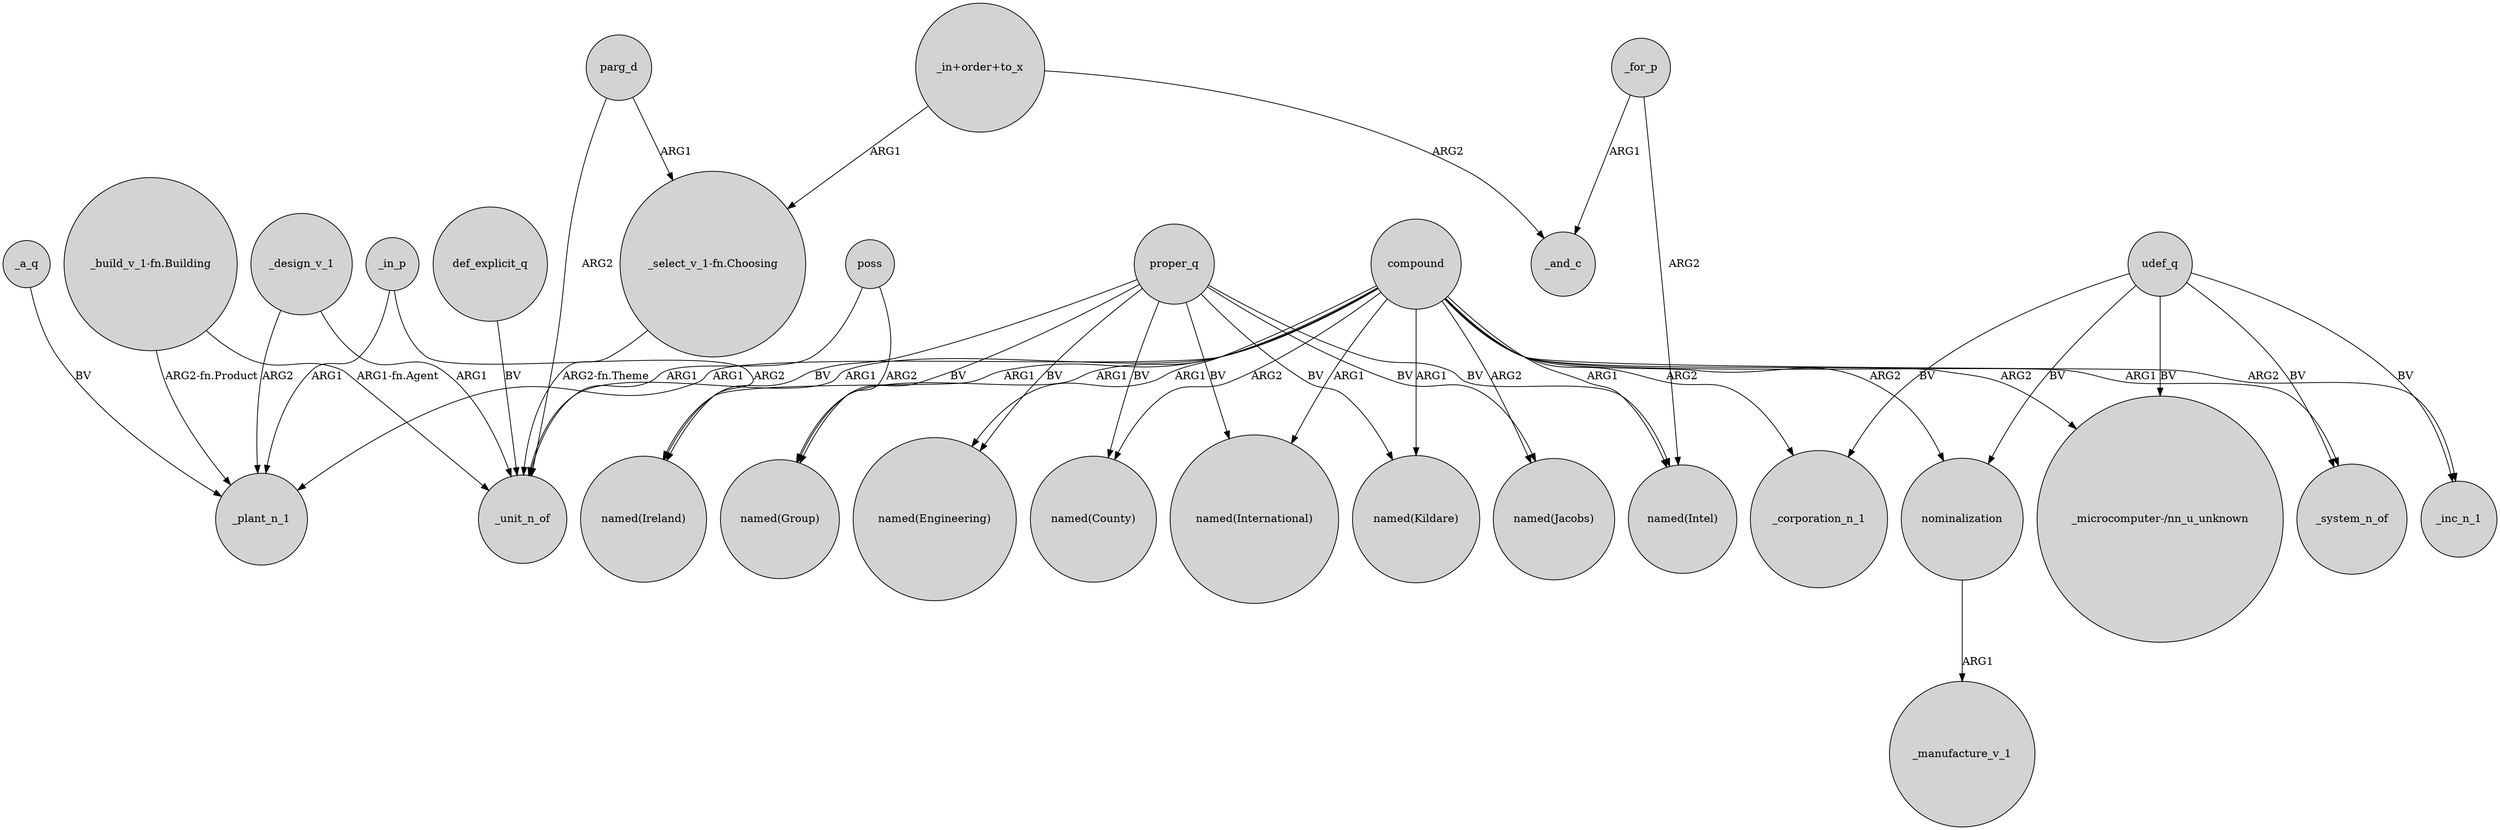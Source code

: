 digraph {
	node [shape=circle style=filled]
	compound -> "named(International)" [label=ARG1]
	proper_q -> "named(Ireland)" [label=BV]
	"_build_v_1-fn.Building" -> _plant_n_1 [label="ARG2-fn.Product"]
	proper_q -> "named(Engineering)" [label=BV]
	_in_p -> "named(Ireland)" [label=ARG2]
	udef_q -> _inc_n_1 [label=BV]
	compound -> "named(County)" [label=ARG2]
	_for_p -> _and_c [label=ARG1]
	_design_v_1 -> _unit_n_of [label=ARG1]
	def_explicit_q -> _unit_n_of [label=BV]
	compound -> _unit_n_of [label=ARG1]
	compound -> _system_n_of [label=ARG1]
	compound -> _corporation_n_1 [label=ARG2]
	nominalization -> _manufacture_v_1 [label=ARG1]
	_for_p -> "named(Intel)" [label=ARG2]
	compound -> "named(Jacobs)" [label=ARG2]
	udef_q -> _system_n_of [label=BV]
	compound -> nominalization [label=ARG2]
	compound -> _plant_n_1 [label=ARG1]
	parg_d -> "_select_v_1-fn.Choosing" [label=ARG1]
	parg_d -> _unit_n_of [label=ARG2]
	compound -> "named(Group)" [label=ARG1]
	proper_q -> "named(Kildare)" [label=BV]
	"_select_v_1-fn.Choosing" -> _unit_n_of [label="ARG2-fn.Theme"]
	_in_p -> _plant_n_1 [label=ARG1]
	compound -> "named(Ireland)" [label=ARG1]
	udef_q -> _corporation_n_1 [label=BV]
	compound -> "_microcomputer-/nn_u_unknown" [label=ARG2]
	compound -> "named(Kildare)" [label=ARG1]
	poss -> _unit_n_of [label=ARG1]
	compound -> "named(Engineering)" [label=ARG1]
	compound -> "named(Intel)" [label=ARG1]
	poss -> "named(Group)" [label=ARG2]
	udef_q -> "_microcomputer-/nn_u_unknown" [label=BV]
	udef_q -> nominalization [label=BV]
	"_in+order+to_x" -> _and_c [label=ARG2]
	"_build_v_1-fn.Building" -> _unit_n_of [label="ARG1-fn.Agent"]
	proper_q -> "named(Group)" [label=BV]
	proper_q -> "named(Intel)" [label=BV]
	"_in+order+to_x" -> "_select_v_1-fn.Choosing" [label=ARG1]
	_design_v_1 -> _plant_n_1 [label=ARG2]
	proper_q -> "named(County)" [label=BV]
	proper_q -> "named(Jacobs)" [label=BV]
	compound -> _inc_n_1 [label=ARG2]
	proper_q -> "named(International)" [label=BV]
	_a_q -> _plant_n_1 [label=BV]
}
